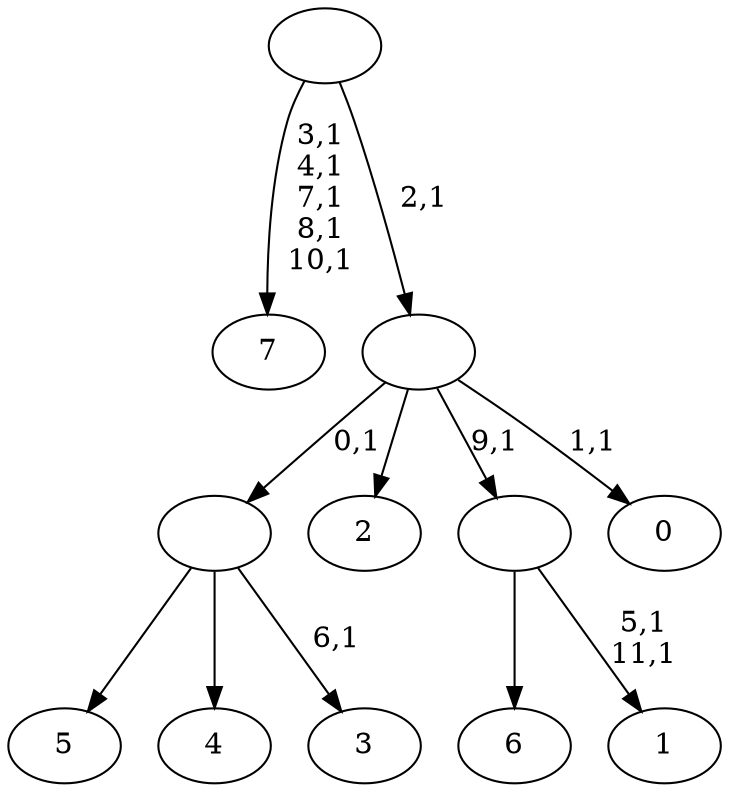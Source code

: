digraph T {
	20 [label="7"]
	14 [label="6"]
	13 [label="5"]
	12 [label="4"]
	11 [label="3"]
	9 [label=""]
	8 [label="2"]
	7 [label="1"]
	4 [label=""]
	3 [label="0"]
	1 [label=""]
	0 [label=""]
	9 -> 11 [label="6,1"]
	9 -> 13 [label=""]
	9 -> 12 [label=""]
	4 -> 7 [label="5,1\n11,1"]
	4 -> 14 [label=""]
	1 -> 3 [label="1,1"]
	1 -> 9 [label="0,1"]
	1 -> 8 [label=""]
	1 -> 4 [label="9,1"]
	0 -> 20 [label="3,1\n4,1\n7,1\n8,1\n10,1"]
	0 -> 1 [label="2,1"]
}
